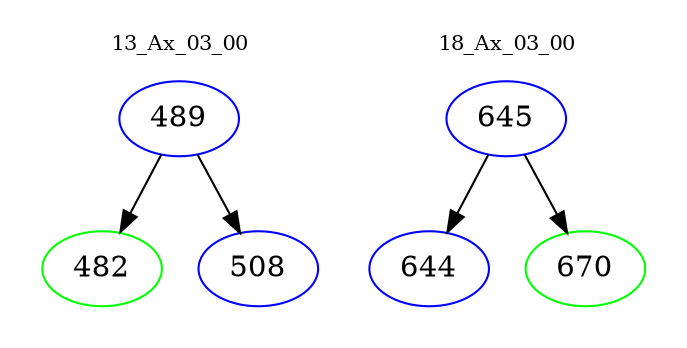digraph{
subgraph cluster_0 {
color = white
label = "13_Ax_03_00";
fontsize=10;
T0_489 [label="489", color="blue"]
T0_489 -> T0_482 [color="black"]
T0_482 [label="482", color="green"]
T0_489 -> T0_508 [color="black"]
T0_508 [label="508", color="blue"]
}
subgraph cluster_1 {
color = white
label = "18_Ax_03_00";
fontsize=10;
T1_645 [label="645", color="blue"]
T1_645 -> T1_644 [color="black"]
T1_644 [label="644", color="blue"]
T1_645 -> T1_670 [color="black"]
T1_670 [label="670", color="green"]
}
}
